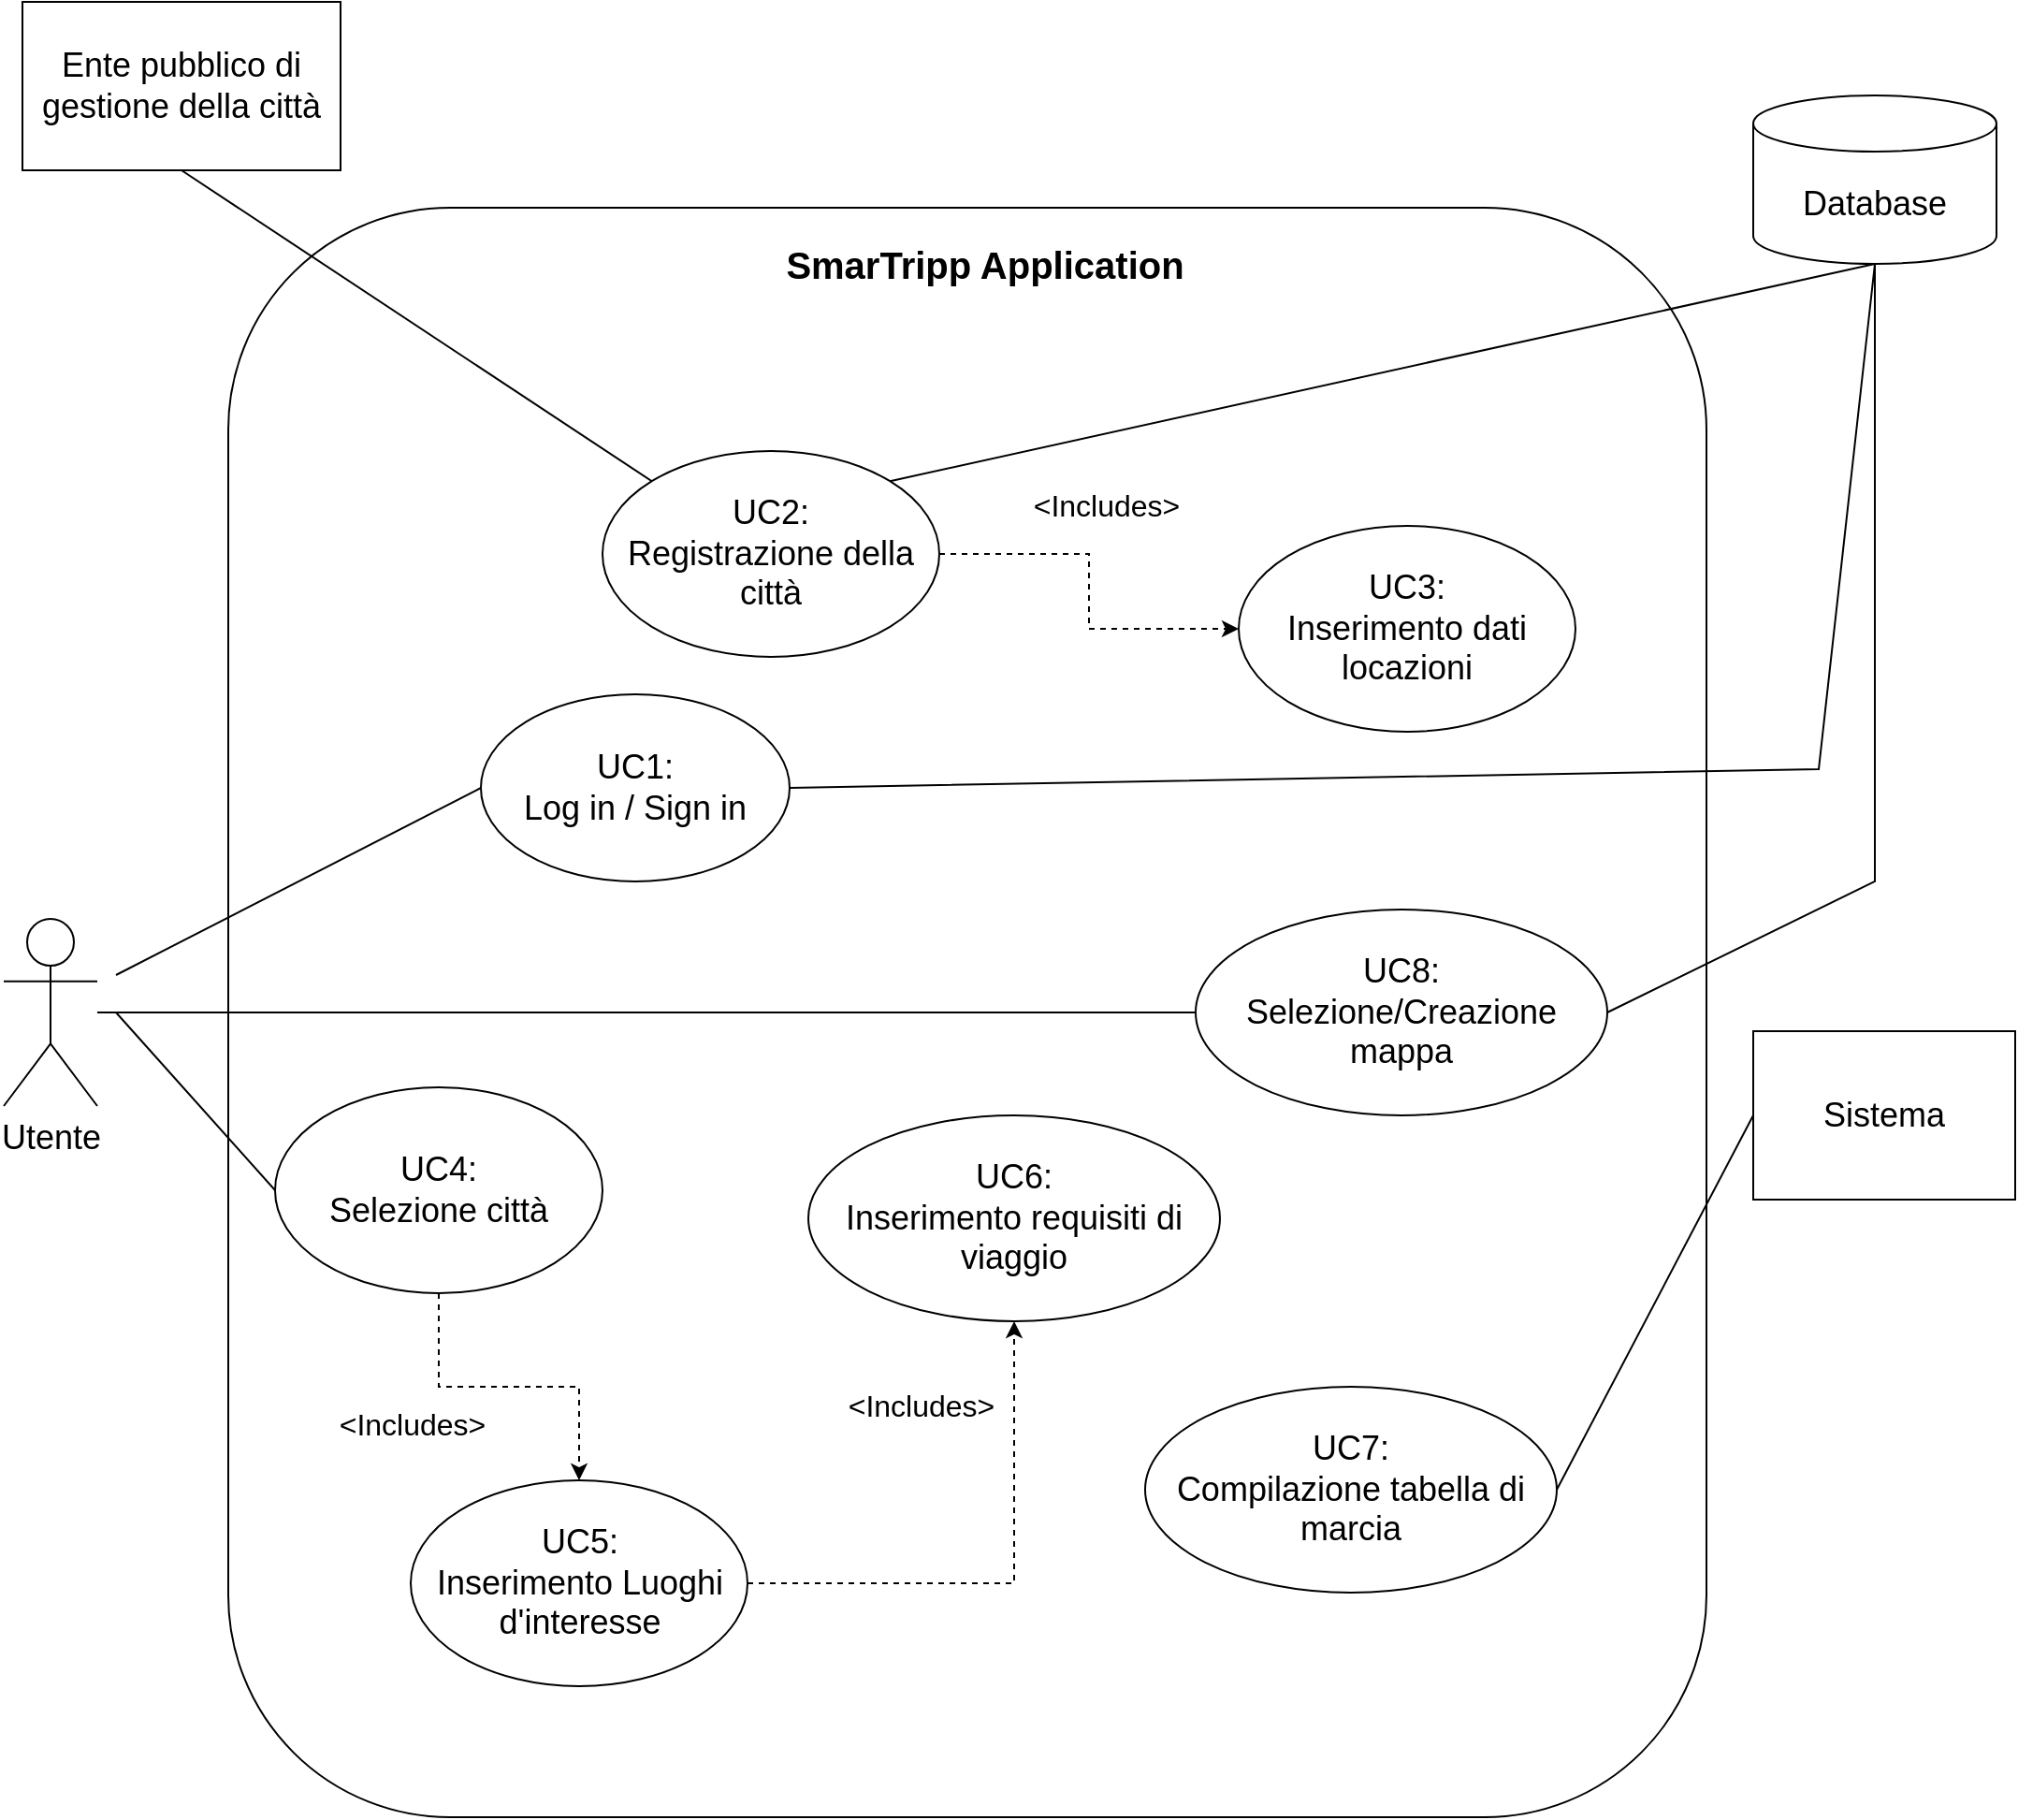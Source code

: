 <mxfile version="26.2.13">
  <diagram name="Pagina-1" id="-O-YrhqU3fOLMTu7o0W1">
    <mxGraphModel dx="1751" dy="927" grid="1" gridSize="10" guides="1" tooltips="1" connect="1" arrows="1" fold="1" page="1" pageScale="1" pageWidth="1169" pageHeight="1654" math="0" shadow="0">
      <root>
        <mxCell id="0" />
        <mxCell id="1" parent="0" />
        <mxCell id="vjVt3_Kxt8tiMpe3oFBg-2" value="" style="rounded=1;whiteSpace=wrap;html=1;" parent="1" vertex="1">
          <mxGeometry x="180" y="130" width="790" height="860" as="geometry" />
        </mxCell>
        <mxCell id="zubh347rFZLeCGu5vtFi-3" style="edgeStyle=orthogonalEdgeStyle;rounded=0;orthogonalLoop=1;jettySize=auto;html=1;endArrow=none;startFill=0;" parent="1" source="vjVt3_Kxt8tiMpe3oFBg-3" target="zubh347rFZLeCGu5vtFi-1" edge="1">
          <mxGeometry relative="1" as="geometry" />
        </mxCell>
        <mxCell id="vjVt3_Kxt8tiMpe3oFBg-3" value="&lt;font style=&quot;font-size: 18px;&quot;&gt;Utente&lt;/font&gt;" style="shape=umlActor;verticalLabelPosition=bottom;verticalAlign=top;html=1;outlineConnect=0;" parent="1" vertex="1">
          <mxGeometry x="60" y="510" width="50" height="100" as="geometry" />
        </mxCell>
        <mxCell id="vjVt3_Kxt8tiMpe3oFBg-7" value="&lt;font style=&quot;font-size: 18px;&quot;&gt;Ente pubblico di gestione della città&lt;/font&gt;" style="rounded=0;whiteSpace=wrap;html=1;" parent="1" vertex="1">
          <mxGeometry x="70" y="20" width="170" height="90" as="geometry" />
        </mxCell>
        <mxCell id="zubh347rFZLeCGu5vtFi-4" style="edgeStyle=orthogonalEdgeStyle;rounded=0;orthogonalLoop=1;jettySize=auto;html=1;entryX=0.5;entryY=1;entryDx=0;entryDy=0;dashed=1;" parent="1" source="vjVt3_Kxt8tiMpe3oFBg-8" target="vjVt3_Kxt8tiMpe3oFBg-40" edge="1">
          <mxGeometry relative="1" as="geometry" />
        </mxCell>
        <mxCell id="vjVt3_Kxt8tiMpe3oFBg-8" value="&lt;div&gt;&lt;font style=&quot;font-size: 18px;&quot;&gt;UC5:&lt;/font&gt;&lt;/div&gt;&lt;font style=&quot;font-size: 18px;&quot;&gt;Inserimento Luoghi d&#39;interesse&lt;/font&gt;" style="ellipse;whiteSpace=wrap;html=1;" parent="1" vertex="1">
          <mxGeometry x="277.5" y="810" width="180" height="110" as="geometry" />
        </mxCell>
        <mxCell id="vjVt3_Kxt8tiMpe3oFBg-30" style="edgeStyle=orthogonalEdgeStyle;rounded=0;orthogonalLoop=1;jettySize=auto;html=1;entryX=0.5;entryY=0;entryDx=0;entryDy=0;dashed=1;" parent="1" source="vjVt3_Kxt8tiMpe3oFBg-9" target="vjVt3_Kxt8tiMpe3oFBg-8" edge="1">
          <mxGeometry relative="1" as="geometry" />
        </mxCell>
        <mxCell id="vjVt3_Kxt8tiMpe3oFBg-9" value="&lt;div&gt;&lt;span style=&quot;font-size: 18px;&quot;&gt;UC4:&lt;/span&gt;&lt;/div&gt;&lt;span style=&quot;font-size: 18px;&quot;&gt;Selezione città&lt;/span&gt;" style="ellipse;whiteSpace=wrap;html=1;" parent="1" vertex="1">
          <mxGeometry x="205" y="600" width="175" height="110" as="geometry" />
        </mxCell>
        <mxCell id="vjVt3_Kxt8tiMpe3oFBg-12" value="&lt;div&gt;&lt;font style=&quot;font-size: 18px;&quot;&gt;UC1:&lt;/font&gt;&lt;/div&gt;&lt;font style=&quot;font-size: 18px;&quot;&gt;Log in / Sign in&lt;/font&gt;" style="ellipse;whiteSpace=wrap;html=1;" parent="1" vertex="1">
          <mxGeometry x="315" y="390" width="165" height="100" as="geometry" />
        </mxCell>
        <mxCell id="vjVt3_Kxt8tiMpe3oFBg-14" value="&lt;font style=&quot;font-size: 20px;&quot;&gt;&lt;b&gt;SmarTripp Application&lt;/b&gt;&lt;/font&gt;" style="text;html=1;align=center;verticalAlign=middle;whiteSpace=wrap;rounded=0;" parent="1" vertex="1">
          <mxGeometry x="472" y="130" width="225" height="60" as="geometry" />
        </mxCell>
        <mxCell id="vjVt3_Kxt8tiMpe3oFBg-15" value="&lt;div&gt;&lt;font style=&quot;font-size: 18px;&quot;&gt;UC3:&lt;/font&gt;&lt;/div&gt;&lt;font style=&quot;font-size: 18px;&quot;&gt;Inserimento dati locazioni&lt;/font&gt;" style="ellipse;whiteSpace=wrap;html=1;" parent="1" vertex="1">
          <mxGeometry x="720" y="300" width="180" height="110" as="geometry" />
        </mxCell>
        <mxCell id="vjVt3_Kxt8tiMpe3oFBg-19" style="edgeStyle=orthogonalEdgeStyle;rounded=0;orthogonalLoop=1;jettySize=auto;html=1;dashed=1;" parent="1" source="vjVt3_Kxt8tiMpe3oFBg-16" target="vjVt3_Kxt8tiMpe3oFBg-15" edge="1">
          <mxGeometry relative="1" as="geometry" />
        </mxCell>
        <mxCell id="vjVt3_Kxt8tiMpe3oFBg-20" value="&lt;font style=&quot;font-size: 16px;&quot;&gt;&amp;lt;Includes&amp;gt;&lt;/font&gt;" style="edgeLabel;html=1;align=center;verticalAlign=middle;resizable=0;points=[];" parent="vjVt3_Kxt8tiMpe3oFBg-19" vertex="1" connectable="0">
          <mxGeometry x="-0.271" y="1" relative="1" as="geometry">
            <mxPoint x="16" y="-25" as="offset" />
          </mxGeometry>
        </mxCell>
        <mxCell id="vjVt3_Kxt8tiMpe3oFBg-16" value="&lt;div&gt;&lt;font style=&quot;font-size: 18px;&quot;&gt;UC2:&lt;/font&gt;&lt;/div&gt;&lt;font style=&quot;font-size: 18px;&quot;&gt;Registrazione della città&lt;/font&gt;" style="ellipse;whiteSpace=wrap;html=1;" parent="1" vertex="1">
          <mxGeometry x="380" y="260" width="180" height="110" as="geometry" />
        </mxCell>
        <mxCell id="vjVt3_Kxt8tiMpe3oFBg-22" value="" style="endArrow=none;html=1;rounded=0;entryX=0.5;entryY=1;entryDx=0;entryDy=0;exitX=0;exitY=0;exitDx=0;exitDy=0;" parent="1" source="vjVt3_Kxt8tiMpe3oFBg-16" target="vjVt3_Kxt8tiMpe3oFBg-7" edge="1">
          <mxGeometry width="50" height="50" relative="1" as="geometry">
            <mxPoint x="410" y="280" as="sourcePoint" />
            <mxPoint x="570" y="460" as="targetPoint" />
          </mxGeometry>
        </mxCell>
        <mxCell id="vjVt3_Kxt8tiMpe3oFBg-23" value="" style="endArrow=none;html=1;rounded=0;entryX=0.5;entryY=1;entryDx=0;entryDy=0;entryPerimeter=0;exitX=1;exitY=0;exitDx=0;exitDy=0;" parent="1" source="vjVt3_Kxt8tiMpe3oFBg-16" target="vjVt3_Kxt8tiMpe3oFBg-24" edge="1">
          <mxGeometry width="50" height="50" relative="1" as="geometry">
            <mxPoint x="520" y="510" as="sourcePoint" />
            <mxPoint x="570" y="460" as="targetPoint" />
          </mxGeometry>
        </mxCell>
        <mxCell id="vjVt3_Kxt8tiMpe3oFBg-24" value="&lt;font style=&quot;font-size: 18px;&quot;&gt;Database&lt;/font&gt;" style="shape=cylinder3;whiteSpace=wrap;html=1;boundedLbl=1;backgroundOutline=1;size=15;" parent="1" vertex="1">
          <mxGeometry x="995" y="70" width="130" height="90" as="geometry" />
        </mxCell>
        <mxCell id="vjVt3_Kxt8tiMpe3oFBg-25" value="&lt;div&gt;&lt;font style=&quot;font-size: 18px;&quot;&gt;UC7:&lt;/font&gt;&lt;/div&gt;&lt;font style=&quot;font-size: 18px;&quot;&gt;Compilazione tabella di marcia&lt;/font&gt;" style="ellipse;whiteSpace=wrap;html=1;" parent="1" vertex="1">
          <mxGeometry x="670" y="760" width="220" height="110" as="geometry" />
        </mxCell>
        <mxCell id="vjVt3_Kxt8tiMpe3oFBg-26" value="" style="endArrow=none;html=1;rounded=0;entryX=0;entryY=0.5;entryDx=0;entryDy=0;" parent="1" target="vjVt3_Kxt8tiMpe3oFBg-12" edge="1">
          <mxGeometry width="50" height="50" relative="1" as="geometry">
            <mxPoint x="120" y="540" as="sourcePoint" />
            <mxPoint x="570" y="510" as="targetPoint" />
          </mxGeometry>
        </mxCell>
        <mxCell id="vjVt3_Kxt8tiMpe3oFBg-27" value="" style="endArrow=none;html=1;rounded=0;entryX=0;entryY=0.5;entryDx=0;entryDy=0;" parent="1" target="vjVt3_Kxt8tiMpe3oFBg-9" edge="1">
          <mxGeometry width="50" height="50" relative="1" as="geometry">
            <mxPoint x="120" y="560" as="sourcePoint" />
            <mxPoint x="570" y="510" as="targetPoint" />
          </mxGeometry>
        </mxCell>
        <mxCell id="vjVt3_Kxt8tiMpe3oFBg-29" value="&lt;font style=&quot;font-size: 18px;&quot;&gt;Sistema&lt;/font&gt;" style="rounded=0;whiteSpace=wrap;html=1;" parent="1" vertex="1">
          <mxGeometry x="995" y="570" width="140" height="90" as="geometry" />
        </mxCell>
        <mxCell id="vjVt3_Kxt8tiMpe3oFBg-31" value="&lt;font style=&quot;font-size: 16px;&quot;&gt;&amp;lt;Includes&amp;gt;&lt;/font&gt;" style="edgeLabel;html=1;align=center;verticalAlign=middle;resizable=0;points=[];" parent="1" vertex="1" connectable="0">
          <mxGeometry x="277.496" y="780" as="geometry" />
        </mxCell>
        <mxCell id="vjVt3_Kxt8tiMpe3oFBg-33" value="" style="endArrow=none;html=1;rounded=0;entryX=0;entryY=0.5;entryDx=0;entryDy=0;exitX=1;exitY=0.5;exitDx=0;exitDy=0;" parent="1" source="vjVt3_Kxt8tiMpe3oFBg-25" target="vjVt3_Kxt8tiMpe3oFBg-29" edge="1">
          <mxGeometry width="50" height="50" relative="1" as="geometry">
            <mxPoint x="520" y="540" as="sourcePoint" />
            <mxPoint x="570" y="490" as="targetPoint" />
          </mxGeometry>
        </mxCell>
        <mxCell id="vjVt3_Kxt8tiMpe3oFBg-40" value="&lt;div&gt;&lt;font style=&quot;font-size: 18px;&quot;&gt;UC6:&lt;/font&gt;&lt;/div&gt;&lt;font style=&quot;font-size: 18px;&quot;&gt;Inserimento requisiti di viaggio&lt;/font&gt;" style="ellipse;whiteSpace=wrap;html=1;" parent="1" vertex="1">
          <mxGeometry x="490" y="615" width="220" height="110" as="geometry" />
        </mxCell>
        <mxCell id="vjVt3_Kxt8tiMpe3oFBg-43" value="" style="endArrow=none;html=1;rounded=0;exitX=1;exitY=0.5;exitDx=0;exitDy=0;entryX=0.5;entryY=1;entryDx=0;entryDy=0;entryPerimeter=0;" parent="1" source="vjVt3_Kxt8tiMpe3oFBg-12" target="vjVt3_Kxt8tiMpe3oFBg-24" edge="1">
          <mxGeometry width="50" height="50" relative="1" as="geometry">
            <mxPoint x="590" y="530" as="sourcePoint" />
            <mxPoint x="640" y="480" as="targetPoint" />
            <Array as="points">
              <mxPoint x="1030" y="430" />
            </Array>
          </mxGeometry>
        </mxCell>
        <mxCell id="zubh347rFZLeCGu5vtFi-1" value="&lt;div&gt;&lt;font style=&quot;font-size: 18px;&quot;&gt;UC8:&lt;/font&gt;&lt;/div&gt;&lt;font style=&quot;font-size: 18px;&quot;&gt;Selezione/Creazione mappa&lt;/font&gt;" style="ellipse;whiteSpace=wrap;html=1;" parent="1" vertex="1">
          <mxGeometry x="697" y="505" width="220" height="110" as="geometry" />
        </mxCell>
        <mxCell id="zubh347rFZLeCGu5vtFi-5" value="&lt;font style=&quot;font-size: 16px;&quot;&gt;&amp;lt;Includes&amp;gt;&lt;/font&gt;" style="edgeLabel;html=1;align=center;verticalAlign=middle;resizable=0;points=[];" parent="1" vertex="1" connectable="0">
          <mxGeometry x="549.996" y="770" as="geometry" />
        </mxCell>
        <mxCell id="zubh347rFZLeCGu5vtFi-6" value="" style="endArrow=none;html=1;rounded=0;entryX=0.5;entryY=1;entryDx=0;entryDy=0;entryPerimeter=0;exitX=1;exitY=0.5;exitDx=0;exitDy=0;" parent="1" source="zubh347rFZLeCGu5vtFi-1" target="vjVt3_Kxt8tiMpe3oFBg-24" edge="1">
          <mxGeometry width="50" height="50" relative="1" as="geometry">
            <mxPoint x="570" y="520" as="sourcePoint" />
            <mxPoint x="620" y="470" as="targetPoint" />
            <Array as="points">
              <mxPoint x="1060" y="490" />
            </Array>
          </mxGeometry>
        </mxCell>
      </root>
    </mxGraphModel>
  </diagram>
</mxfile>
